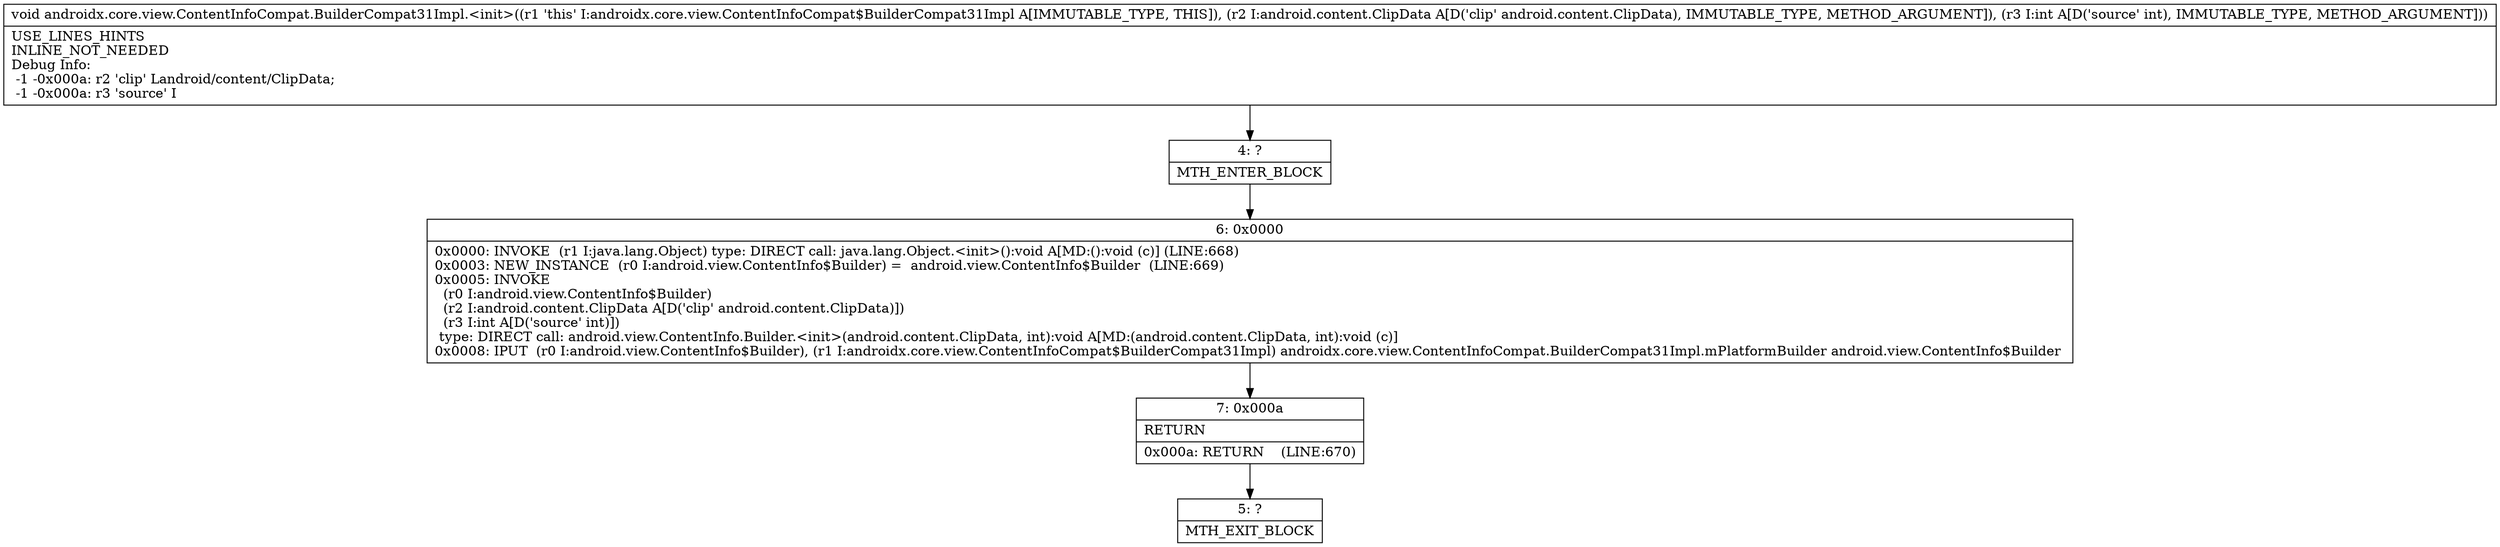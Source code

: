 digraph "CFG forandroidx.core.view.ContentInfoCompat.BuilderCompat31Impl.\<init\>(Landroid\/content\/ClipData;I)V" {
Node_4 [shape=record,label="{4\:\ ?|MTH_ENTER_BLOCK\l}"];
Node_6 [shape=record,label="{6\:\ 0x0000|0x0000: INVOKE  (r1 I:java.lang.Object) type: DIRECT call: java.lang.Object.\<init\>():void A[MD:():void (c)] (LINE:668)\l0x0003: NEW_INSTANCE  (r0 I:android.view.ContentInfo$Builder) =  android.view.ContentInfo$Builder  (LINE:669)\l0x0005: INVOKE  \l  (r0 I:android.view.ContentInfo$Builder)\l  (r2 I:android.content.ClipData A[D('clip' android.content.ClipData)])\l  (r3 I:int A[D('source' int)])\l type: DIRECT call: android.view.ContentInfo.Builder.\<init\>(android.content.ClipData, int):void A[MD:(android.content.ClipData, int):void (c)]\l0x0008: IPUT  (r0 I:android.view.ContentInfo$Builder), (r1 I:androidx.core.view.ContentInfoCompat$BuilderCompat31Impl) androidx.core.view.ContentInfoCompat.BuilderCompat31Impl.mPlatformBuilder android.view.ContentInfo$Builder \l}"];
Node_7 [shape=record,label="{7\:\ 0x000a|RETURN\l|0x000a: RETURN    (LINE:670)\l}"];
Node_5 [shape=record,label="{5\:\ ?|MTH_EXIT_BLOCK\l}"];
MethodNode[shape=record,label="{void androidx.core.view.ContentInfoCompat.BuilderCompat31Impl.\<init\>((r1 'this' I:androidx.core.view.ContentInfoCompat$BuilderCompat31Impl A[IMMUTABLE_TYPE, THIS]), (r2 I:android.content.ClipData A[D('clip' android.content.ClipData), IMMUTABLE_TYPE, METHOD_ARGUMENT]), (r3 I:int A[D('source' int), IMMUTABLE_TYPE, METHOD_ARGUMENT]))  | USE_LINES_HINTS\lINLINE_NOT_NEEDED\lDebug Info:\l  \-1 \-0x000a: r2 'clip' Landroid\/content\/ClipData;\l  \-1 \-0x000a: r3 'source' I\l}"];
MethodNode -> Node_4;Node_4 -> Node_6;
Node_6 -> Node_7;
Node_7 -> Node_5;
}

